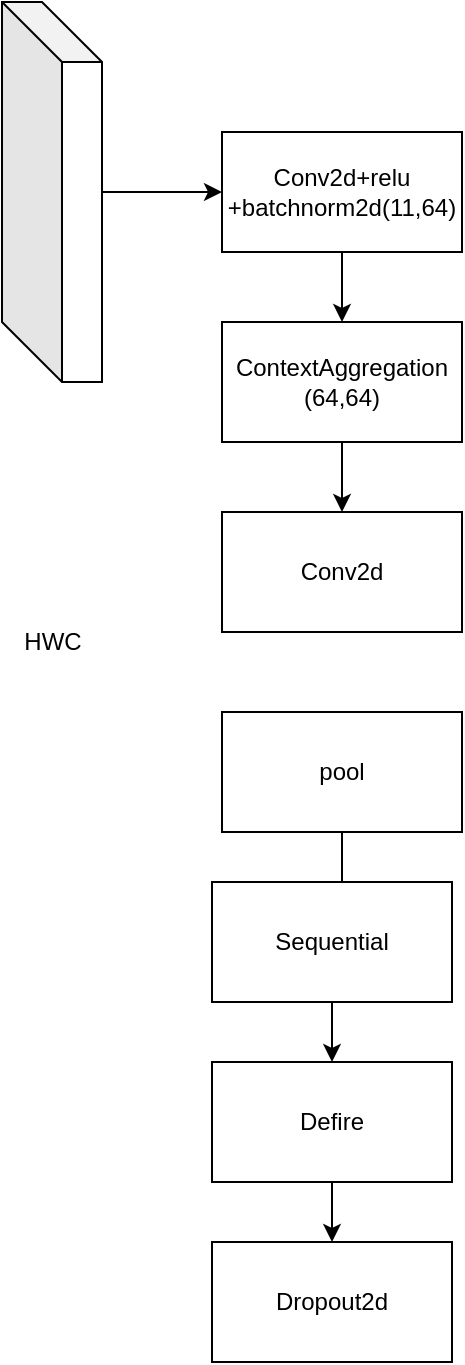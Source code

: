 <mxfile version="25.0.3">
  <diagram name="第 1 页" id="6rb279G1OVSFjhfYAr3R">
    <mxGraphModel dx="1406" dy="629" grid="1" gridSize="10" guides="1" tooltips="1" connect="1" arrows="1" fold="1" page="1" pageScale="1" pageWidth="827" pageHeight="1169" math="0" shadow="0">
      <root>
        <mxCell id="0" />
        <mxCell id="1" parent="0" />
        <mxCell id="kKvi5Hy4dLR_A5QTgwgH-9" value="" style="edgeStyle=orthogonalEdgeStyle;rounded=0;orthogonalLoop=1;jettySize=auto;html=1;" edge="1" parent="1" source="kKvi5Hy4dLR_A5QTgwgH-2" target="kKvi5Hy4dLR_A5QTgwgH-8">
          <mxGeometry relative="1" as="geometry" />
        </mxCell>
        <mxCell id="kKvi5Hy4dLR_A5QTgwgH-2" value="" style="shape=cube;whiteSpace=wrap;html=1;boundedLbl=1;backgroundOutline=1;darkOpacity=0.05;darkOpacity2=0.1;rotation=0;size=30;" vertex="1" parent="1">
          <mxGeometry x="50" y="45" width="50" height="190" as="geometry" />
        </mxCell>
        <mxCell id="kKvi5Hy4dLR_A5QTgwgH-5" value="HWC" style="text;html=1;align=center;verticalAlign=middle;resizable=0;points=[];autosize=1;strokeColor=none;fillColor=none;" vertex="1" parent="1">
          <mxGeometry x="50" y="350" width="50" height="30" as="geometry" />
        </mxCell>
        <mxCell id="kKvi5Hy4dLR_A5QTgwgH-22" value="" style="edgeStyle=orthogonalEdgeStyle;rounded=0;orthogonalLoop=1;jettySize=auto;html=1;" edge="1" parent="1" source="kKvi5Hy4dLR_A5QTgwgH-8" target="kKvi5Hy4dLR_A5QTgwgH-10">
          <mxGeometry relative="1" as="geometry" />
        </mxCell>
        <mxCell id="kKvi5Hy4dLR_A5QTgwgH-8" value="Conv2d+relu&lt;br&gt;+batchnorm2d(11,64)" style="whiteSpace=wrap;html=1;" vertex="1" parent="1">
          <mxGeometry x="160" y="110" width="120" height="60" as="geometry" />
        </mxCell>
        <mxCell id="kKvi5Hy4dLR_A5QTgwgH-23" value="" style="edgeStyle=orthogonalEdgeStyle;rounded=0;orthogonalLoop=1;jettySize=auto;html=1;" edge="1" parent="1" source="kKvi5Hy4dLR_A5QTgwgH-10" target="kKvi5Hy4dLR_A5QTgwgH-12">
          <mxGeometry relative="1" as="geometry" />
        </mxCell>
        <mxCell id="kKvi5Hy4dLR_A5QTgwgH-10" value="ContextAggregation&lt;br&gt;(64,64)" style="whiteSpace=wrap;html=1;" vertex="1" parent="1">
          <mxGeometry x="160" y="205" width="120" height="60" as="geometry" />
        </mxCell>
        <mxCell id="kKvi5Hy4dLR_A5QTgwgH-12" value="Conv2d" style="whiteSpace=wrap;html=1;" vertex="1" parent="1">
          <mxGeometry x="160" y="300" width="120" height="60" as="geometry" />
        </mxCell>
        <mxCell id="kKvi5Hy4dLR_A5QTgwgH-24" value="" style="edgeStyle=orthogonalEdgeStyle;rounded=0;orthogonalLoop=1;jettySize=auto;html=1;" edge="1" parent="1" source="kKvi5Hy4dLR_A5QTgwgH-14" target="kKvi5Hy4dLR_A5QTgwgH-18">
          <mxGeometry relative="1" as="geometry" />
        </mxCell>
        <mxCell id="kKvi5Hy4dLR_A5QTgwgH-14" value="pool" style="whiteSpace=wrap;html=1;" vertex="1" parent="1">
          <mxGeometry x="160" y="400" width="120" height="60" as="geometry" />
        </mxCell>
        <mxCell id="kKvi5Hy4dLR_A5QTgwgH-16" value="Sequential" style="whiteSpace=wrap;html=1;" vertex="1" parent="1">
          <mxGeometry x="155" y="485" width="120" height="60" as="geometry" />
        </mxCell>
        <mxCell id="kKvi5Hy4dLR_A5QTgwgH-25" value="" style="edgeStyle=orthogonalEdgeStyle;rounded=0;orthogonalLoop=1;jettySize=auto;html=1;" edge="1" parent="1" source="kKvi5Hy4dLR_A5QTgwgH-18" target="kKvi5Hy4dLR_A5QTgwgH-20">
          <mxGeometry relative="1" as="geometry" />
        </mxCell>
        <mxCell id="kKvi5Hy4dLR_A5QTgwgH-18" value="Defire" style="whiteSpace=wrap;html=1;" vertex="1" parent="1">
          <mxGeometry x="155" y="575" width="120" height="60" as="geometry" />
        </mxCell>
        <mxCell id="kKvi5Hy4dLR_A5QTgwgH-20" value="Dropout2d" style="whiteSpace=wrap;html=1;" vertex="1" parent="1">
          <mxGeometry x="155" y="665" width="120" height="60" as="geometry" />
        </mxCell>
      </root>
    </mxGraphModel>
  </diagram>
</mxfile>
